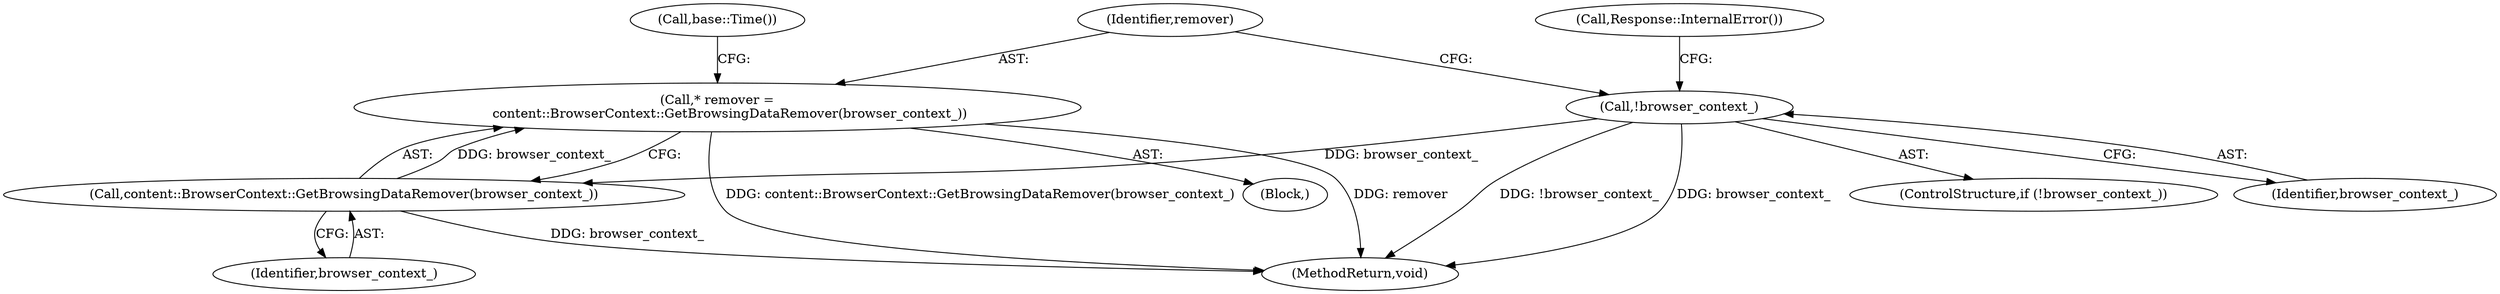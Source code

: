 digraph "0_Chrome_3c8e4852477d5b1e2da877808c998dc57db9460f_11@API" {
"1000111" [label="(Call,* remover =\n      content::BrowserContext::GetBrowsingDataRemover(browser_context_))"];
"1000113" [label="(Call,content::BrowserContext::GetBrowsingDataRemover(browser_context_))"];
"1000104" [label="(Call,!browser_context_)"];
"1000114" [label="(Identifier,browser_context_)"];
"1000108" [label="(Call,Response::InternalError())"];
"1000113" [label="(Call,content::BrowserContext::GetBrowsingDataRemover(browser_context_))"];
"1000111" [label="(Call,* remover =\n      content::BrowserContext::GetBrowsingDataRemover(browser_context_))"];
"1000122" [label="(MethodReturn,void)"];
"1000112" [label="(Identifier,remover)"];
"1000102" [label="(Block,)"];
"1000104" [label="(Call,!browser_context_)"];
"1000103" [label="(ControlStructure,if (!browser_context_))"];
"1000105" [label="(Identifier,browser_context_)"];
"1000116" [label="(Call,base::Time())"];
"1000111" -> "1000102"  [label="AST: "];
"1000111" -> "1000113"  [label="CFG: "];
"1000112" -> "1000111"  [label="AST: "];
"1000113" -> "1000111"  [label="AST: "];
"1000116" -> "1000111"  [label="CFG: "];
"1000111" -> "1000122"  [label="DDG: remover"];
"1000111" -> "1000122"  [label="DDG: content::BrowserContext::GetBrowsingDataRemover(browser_context_)"];
"1000113" -> "1000111"  [label="DDG: browser_context_"];
"1000113" -> "1000114"  [label="CFG: "];
"1000114" -> "1000113"  [label="AST: "];
"1000113" -> "1000122"  [label="DDG: browser_context_"];
"1000104" -> "1000113"  [label="DDG: browser_context_"];
"1000104" -> "1000103"  [label="AST: "];
"1000104" -> "1000105"  [label="CFG: "];
"1000105" -> "1000104"  [label="AST: "];
"1000108" -> "1000104"  [label="CFG: "];
"1000112" -> "1000104"  [label="CFG: "];
"1000104" -> "1000122"  [label="DDG: !browser_context_"];
"1000104" -> "1000122"  [label="DDG: browser_context_"];
}
